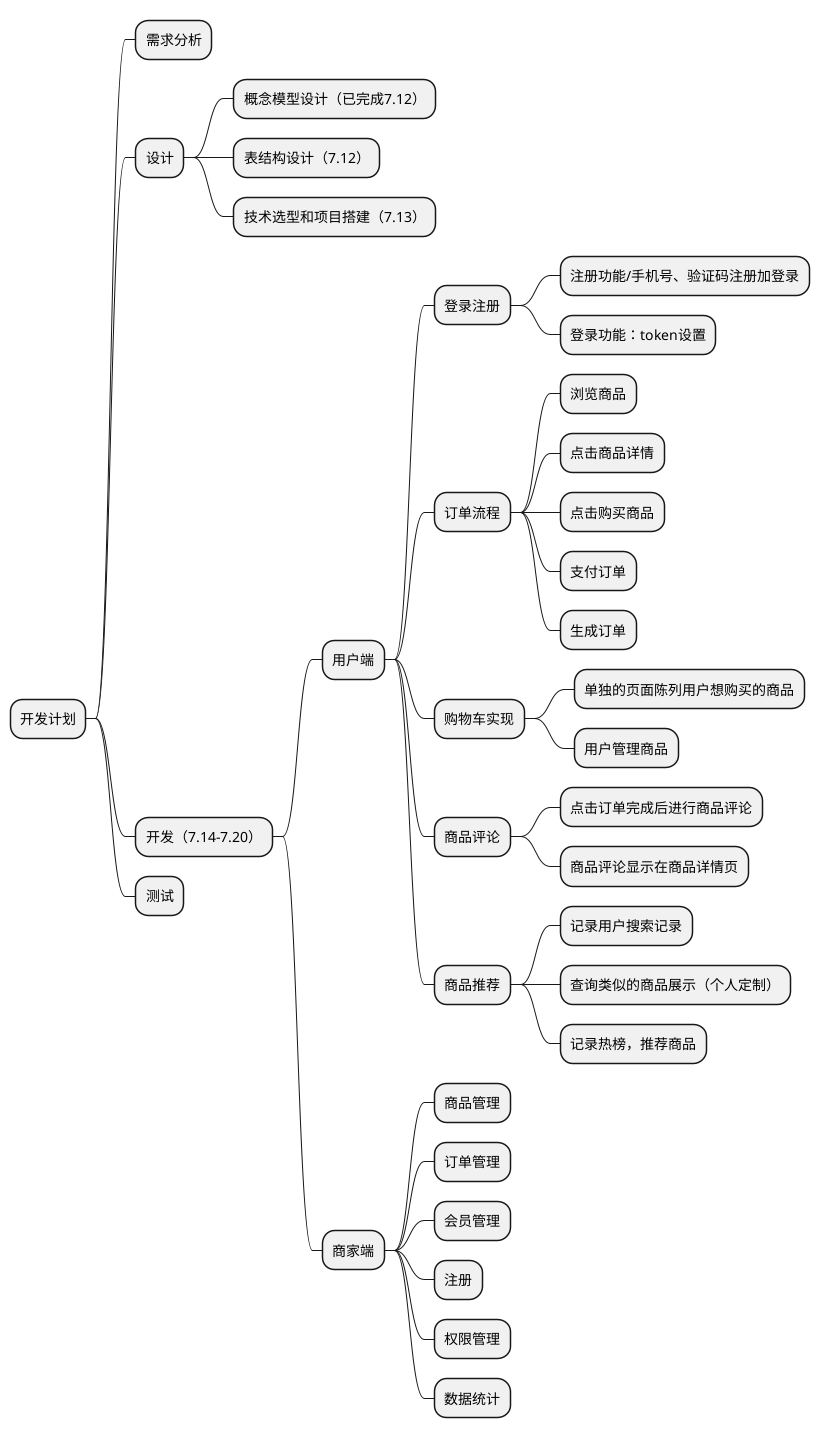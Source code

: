 @startmindmap
* 开发计划
** 需求分析
** 设计
*** 概念模型设计（已完成7.12）
*** 表结构设计（7.12）
*** 技术选型和项目搭建（7.13）
** 开发（7.14-7.20）
*** 用户端
**** 登录注册
***** 注册功能/手机号、验证码注册加登录
***** 登录功能：token设置
**** 订单流程
***** 浏览商品
***** 点击商品详情
***** 点击购买商品
***** 支付订单
***** 生成订单
**** 购物车实现
***** 单独的页面陈列用户想购买的商品
***** 用户管理商品
**** 商品评论
***** 点击订单完成后进行商品评论
***** 商品评论显示在商品详情页
**** 商品推荐
***** 记录用户搜索记录
***** 查询类似的商品展示（个人定制）
***** 记录热榜，推荐商品
*** 商家端
**** 商品管理
**** 订单管理
**** 会员管理
**** 注册
**** 权限管理
**** 数据统计
** 测试
@endmindmap